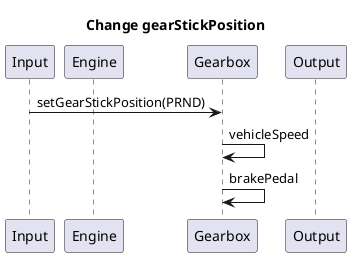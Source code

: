 @startuml
title Change gearStickPosition
participant Input
participant Engine
participant Gearbox
participant Output
Input -> Gearbox : setGearStickPosition(PRND)
Gearbox -> Gearbox : vehicleSpeed
Gearbox -> Gearbox : brakePedal

@enduml
